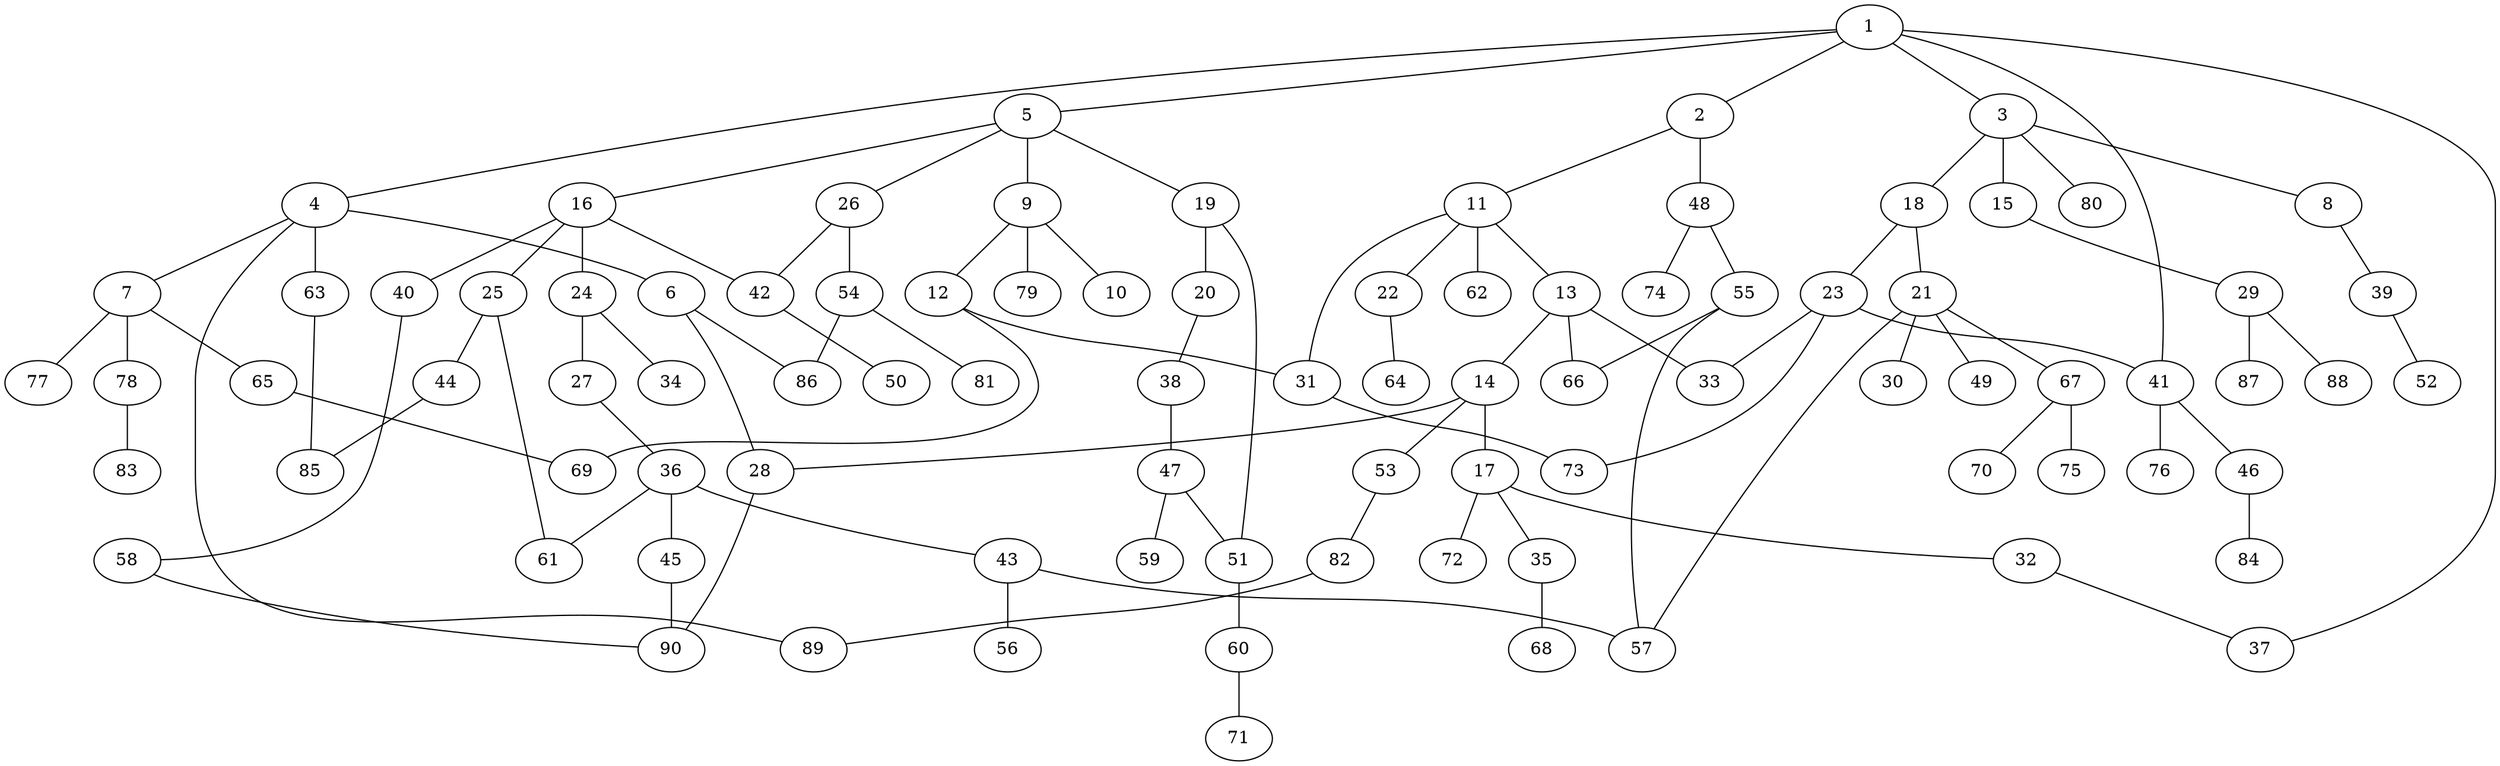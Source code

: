 graph graphname {1--2
1--3
1--4
1--5
1--37
1--41
2--11
2--48
3--8
3--15
3--18
3--80
4--6
4--7
4--63
4--89
5--9
5--16
5--19
5--26
6--28
6--86
7--65
7--77
7--78
8--39
9--10
9--12
9--79
11--13
11--22
11--31
11--62
12--31
12--69
13--14
13--33
13--66
14--17
14--28
14--53
15--29
16--24
16--25
16--40
16--42
17--32
17--35
17--72
18--21
18--23
19--20
19--51
20--38
21--30
21--49
21--57
21--67
22--64
23--33
23--41
23--73
24--27
24--34
25--44
25--61
26--42
26--54
27--36
28--90
29--87
29--88
31--73
32--37
35--68
36--43
36--45
36--61
38--47
39--52
40--58
41--46
41--76
42--50
43--56
43--57
44--85
45--90
46--84
47--51
47--59
48--55
48--74
51--60
53--82
54--81
54--86
55--57
55--66
58--90
60--71
63--85
65--69
67--70
67--75
78--83
82--89
}